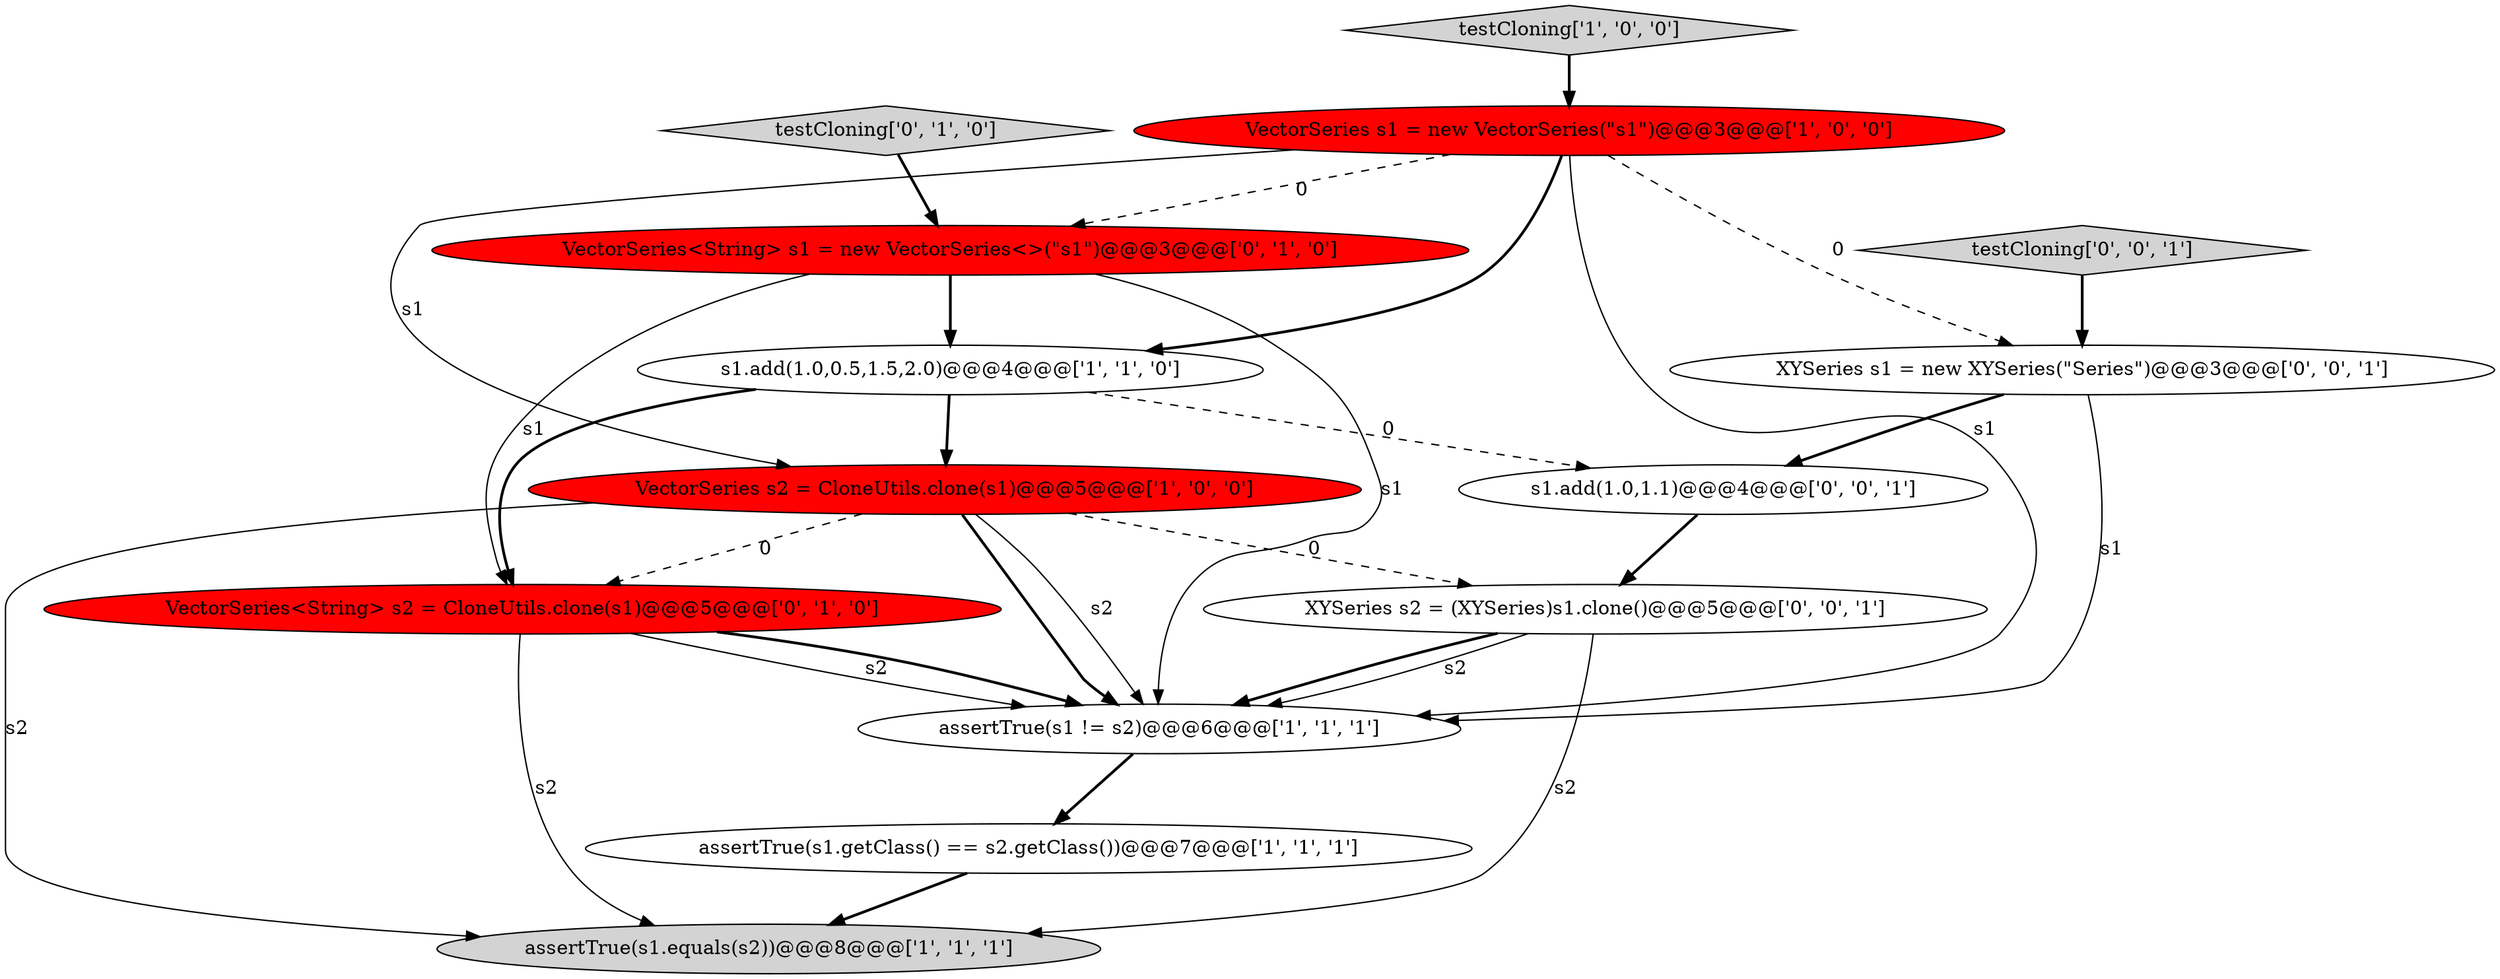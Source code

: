 digraph {
5 [style = filled, label = "assertTrue(s1.equals(s2))@@@8@@@['1', '1', '1']", fillcolor = lightgray, shape = ellipse image = "AAA0AAABBB1BBB"];
6 [style = filled, label = "assertTrue(s1 != s2)@@@6@@@['1', '1', '1']", fillcolor = white, shape = ellipse image = "AAA0AAABBB1BBB"];
9 [style = filled, label = "VectorSeries<String> s2 = CloneUtils.clone(s1)@@@5@@@['0', '1', '0']", fillcolor = red, shape = ellipse image = "AAA1AAABBB2BBB"];
2 [style = filled, label = "assertTrue(s1.getClass() == s2.getClass())@@@7@@@['1', '1', '1']", fillcolor = white, shape = ellipse image = "AAA0AAABBB1BBB"];
7 [style = filled, label = "VectorSeries<String> s1 = new VectorSeries<>(\"s1\")@@@3@@@['0', '1', '0']", fillcolor = red, shape = ellipse image = "AAA1AAABBB2BBB"];
11 [style = filled, label = "XYSeries s2 = (XYSeries)s1.clone()@@@5@@@['0', '0', '1']", fillcolor = white, shape = ellipse image = "AAA0AAABBB3BBB"];
12 [style = filled, label = "testCloning['0', '0', '1']", fillcolor = lightgray, shape = diamond image = "AAA0AAABBB3BBB"];
0 [style = filled, label = "s1.add(1.0,0.5,1.5,2.0)@@@4@@@['1', '1', '0']", fillcolor = white, shape = ellipse image = "AAA0AAABBB1BBB"];
1 [style = filled, label = "VectorSeries s2 = CloneUtils.clone(s1)@@@5@@@['1', '0', '0']", fillcolor = red, shape = ellipse image = "AAA1AAABBB1BBB"];
8 [style = filled, label = "testCloning['0', '1', '0']", fillcolor = lightgray, shape = diamond image = "AAA0AAABBB2BBB"];
10 [style = filled, label = "s1.add(1.0,1.1)@@@4@@@['0', '0', '1']", fillcolor = white, shape = ellipse image = "AAA0AAABBB3BBB"];
13 [style = filled, label = "XYSeries s1 = new XYSeries(\"Series\")@@@3@@@['0', '0', '1']", fillcolor = white, shape = ellipse image = "AAA0AAABBB3BBB"];
3 [style = filled, label = "testCloning['1', '0', '0']", fillcolor = lightgray, shape = diamond image = "AAA0AAABBB1BBB"];
4 [style = filled, label = "VectorSeries s1 = new VectorSeries(\"s1\")@@@3@@@['1', '0', '0']", fillcolor = red, shape = ellipse image = "AAA1AAABBB1BBB"];
13->10 [style = bold, label=""];
0->9 [style = bold, label=""];
7->6 [style = solid, label="s1"];
9->6 [style = solid, label="s2"];
11->6 [style = bold, label=""];
7->9 [style = solid, label="s1"];
1->9 [style = dashed, label="0"];
7->0 [style = bold, label=""];
13->6 [style = solid, label="s1"];
3->4 [style = bold, label=""];
0->10 [style = dashed, label="0"];
8->7 [style = bold, label=""];
9->6 [style = bold, label=""];
4->0 [style = bold, label=""];
6->2 [style = bold, label=""];
12->13 [style = bold, label=""];
9->5 [style = solid, label="s2"];
1->6 [style = bold, label=""];
1->6 [style = solid, label="s2"];
11->5 [style = solid, label="s2"];
4->7 [style = dashed, label="0"];
1->11 [style = dashed, label="0"];
0->1 [style = bold, label=""];
4->6 [style = solid, label="s1"];
11->6 [style = solid, label="s2"];
4->1 [style = solid, label="s1"];
1->5 [style = solid, label="s2"];
4->13 [style = dashed, label="0"];
2->5 [style = bold, label=""];
10->11 [style = bold, label=""];
}
